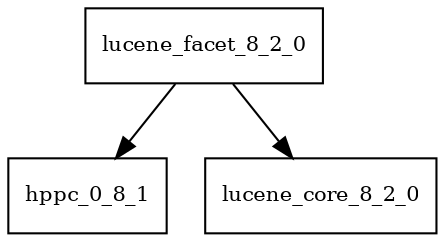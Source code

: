 digraph lucene_facet_8_2_0_dependencies {
  node [shape = box, fontsize=10.0];
  lucene_facet_8_2_0 -> hppc_0_8_1;
  lucene_facet_8_2_0 -> lucene_core_8_2_0;
}
